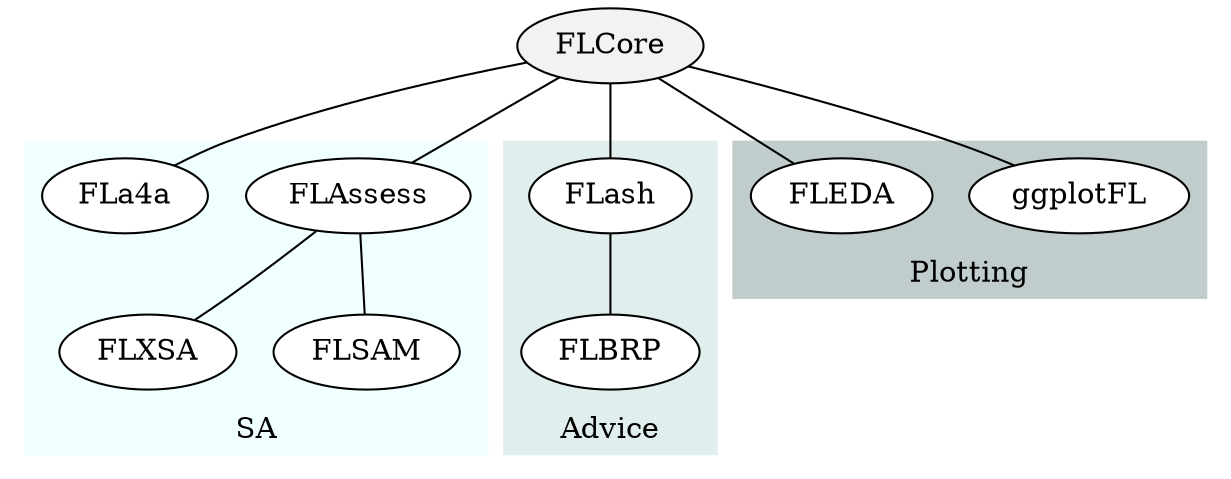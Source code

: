 graph G {

graph [style="square, filled", color=azure1, fillcolor=azure1, labelloc="b"];

node [style=filled,color=black,fillcolor=white];

FLCore [fillcolor=gray95];

	subgraph cluster_0 {
        "FLAssess" "FLXSA" "FLSAM" "FLa4a";
        label = "SA";
  }
	subgraph cluster_1 {
        "FLash" "FLBRP" "FLSAM";
        label = "Advice";
				color=azure2;
				fillcolor=azure2;
  }
	subgraph cluster_2 {
        "ggplotFL" "FLEDA";
        label = "Plotting";
				color=azure3;
				fillcolor=azure3;
  }


	FLCore -- FLAssess;
	FLAssess -- FLXSA;
	FLAssess -- FLSAM;
	FLCore -- ggplotFL;
	FLCore -- FLEDA;
	FLCore -- FLash;
	FLash -- FLBRP;
	FLCore -- FLa4a;
}

